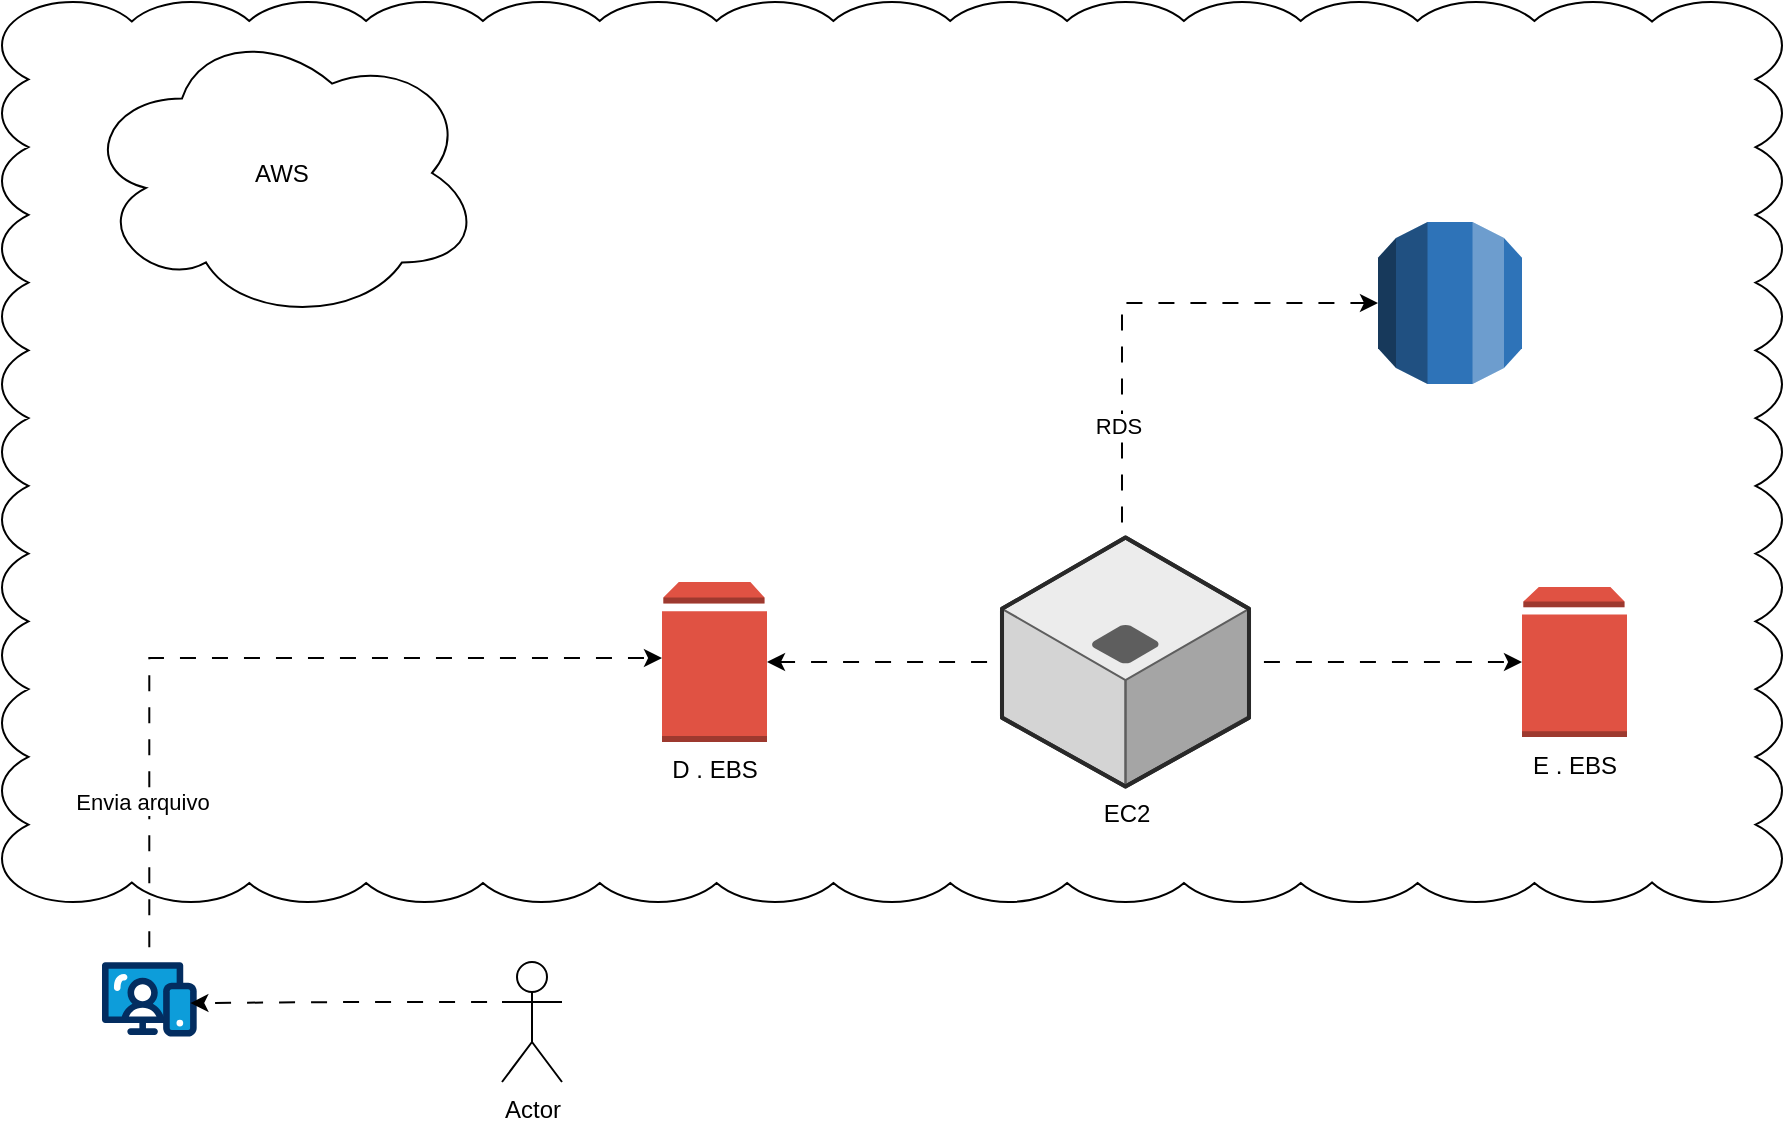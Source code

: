 <mxfile version="28.2.8">
  <diagram name="Página-1" id="uw8RX6HOl_b1atQc4fQZ">
    <mxGraphModel dx="706" dy="3935" grid="1" gridSize="10" guides="1" tooltips="1" connect="1" arrows="1" fold="1" page="1" pageScale="1" pageWidth="2339" pageHeight="3300" math="0" shadow="0">
      <root>
        <mxCell id="0" />
        <mxCell id="1" parent="0" />
        <mxCell id="NymHR695lsgI-SS0KqC7-20" value="" style="whiteSpace=wrap;html=1;shape=mxgraph.basic.cloud_rect" vertex="1" parent="1">
          <mxGeometry x="100" y="-50" width="890" height="450" as="geometry" />
        </mxCell>
        <mxCell id="NymHR695lsgI-SS0KqC7-9" value="AWS" style="ellipse;shape=cloud;whiteSpace=wrap;html=1;" vertex="1" parent="1">
          <mxGeometry x="140" y="-39" width="200" height="149" as="geometry" />
        </mxCell>
        <mxCell id="NymHR695lsgI-SS0KqC7-1" value="D . EBS" style="outlineConnect=0;dashed=0;verticalLabelPosition=bottom;verticalAlign=top;align=center;html=1;shape=mxgraph.aws3.volume;fillColor=#E05243;gradientColor=none;" vertex="1" parent="1">
          <mxGeometry x="430" y="240" width="52.5" height="80" as="geometry" />
        </mxCell>
        <mxCell id="NymHR695lsgI-SS0KqC7-5" style="edgeStyle=orthogonalEdgeStyle;rounded=0;orthogonalLoop=1;jettySize=auto;html=1;enumerate=0;flowAnimation=1;" edge="1" parent="1" source="NymHR695lsgI-SS0KqC7-2" target="NymHR695lsgI-SS0KqC7-1">
          <mxGeometry relative="1" as="geometry">
            <Array as="points">
              <mxPoint x="174" y="278" />
            </Array>
          </mxGeometry>
        </mxCell>
        <mxCell id="NymHR695lsgI-SS0KqC7-8" value="Envia arquivo" style="edgeLabel;html=1;align=center;verticalAlign=middle;resizable=0;points=[];" vertex="1" connectable="0" parent="NymHR695lsgI-SS0KqC7-5">
          <mxGeometry x="0.368" relative="1" as="geometry">
            <mxPoint x="-131" y="72" as="offset" />
          </mxGeometry>
        </mxCell>
        <mxCell id="NymHR695lsgI-SS0KqC7-2" value="" style="verticalLabelPosition=bottom;aspect=fixed;html=1;shape=mxgraph.salesforce.web;fillColorStyles=fillColor2,fillColor3,fillColor4;fillColor2=#032d60;fillColor3=#0d9dda;fillColor4=#ffffff;fillColor=none;strokeColor=none;" vertex="1" parent="1">
          <mxGeometry x="150" y="430" width="47.34" height="37.4" as="geometry" />
        </mxCell>
        <mxCell id="NymHR695lsgI-SS0KqC7-3" value="Actor" style="shape=umlActor;verticalLabelPosition=bottom;verticalAlign=top;html=1;outlineConnect=0;" vertex="1" parent="1">
          <mxGeometry x="350" y="430" width="30" height="60" as="geometry" />
        </mxCell>
        <mxCell id="NymHR695lsgI-SS0KqC7-4" style="edgeStyle=orthogonalEdgeStyle;rounded=0;orthogonalLoop=1;jettySize=auto;html=1;exitX=0;exitY=0.333;exitDx=0;exitDy=0;exitPerimeter=0;entryX=0.933;entryY=0.549;entryDx=0;entryDy=0;entryPerimeter=0;enumerate=0;flowAnimation=1;" edge="1" parent="1" source="NymHR695lsgI-SS0KqC7-3" target="NymHR695lsgI-SS0KqC7-2">
          <mxGeometry relative="1" as="geometry" />
        </mxCell>
        <mxCell id="NymHR695lsgI-SS0KqC7-13" style="edgeStyle=orthogonalEdgeStyle;rounded=0;orthogonalLoop=1;jettySize=auto;html=1;enumerate=0;flowAnimation=1;" edge="1" parent="1" source="NymHR695lsgI-SS0KqC7-12" target="NymHR695lsgI-SS0KqC7-1">
          <mxGeometry relative="1" as="geometry" />
        </mxCell>
        <mxCell id="NymHR695lsgI-SS0KqC7-12" value="EC2&lt;div&gt;&lt;br&gt;&lt;/div&gt;" style="verticalLabelPosition=bottom;html=1;verticalAlign=top;strokeWidth=1;align=center;outlineConnect=0;dashed=0;outlineConnect=0;shape=mxgraph.aws3d.application_server;fillColor=#ECECEC;strokeColor=#5E5E5E;aspect=fixed;strokeColor2=#292929;" vertex="1" parent="1">
          <mxGeometry x="600" y="217.75" width="123.5" height="124.5" as="geometry" />
        </mxCell>
        <mxCell id="NymHR695lsgI-SS0KqC7-14" value="E . EBS&lt;div&gt;&lt;br&gt;&lt;/div&gt;" style="outlineConnect=0;dashed=0;verticalLabelPosition=bottom;verticalAlign=top;align=center;html=1;shape=mxgraph.aws3.volume;fillColor=#E05243;gradientColor=none;" vertex="1" parent="1">
          <mxGeometry x="860" y="242.5" width="52.5" height="75" as="geometry" />
        </mxCell>
        <mxCell id="NymHR695lsgI-SS0KqC7-15" style="edgeStyle=orthogonalEdgeStyle;rounded=0;orthogonalLoop=1;jettySize=auto;html=1;entryX=0;entryY=0.5;entryDx=0;entryDy=0;entryPerimeter=0;enumerate=0;flowAnimation=1;" edge="1" parent="1" source="NymHR695lsgI-SS0KqC7-12" target="NymHR695lsgI-SS0KqC7-14">
          <mxGeometry relative="1" as="geometry" />
        </mxCell>
        <mxCell id="NymHR695lsgI-SS0KqC7-16" value="" style="outlineConnect=0;dashed=0;verticalLabelPosition=bottom;verticalAlign=top;align=center;html=1;shape=mxgraph.aws3.rds;fillColor=#2E73B8;gradientColor=none;" vertex="1" parent="1">
          <mxGeometry x="788" y="60" width="72" height="81" as="geometry" />
        </mxCell>
        <mxCell id="NymHR695lsgI-SS0KqC7-17" style="edgeStyle=orthogonalEdgeStyle;rounded=0;orthogonalLoop=1;jettySize=auto;html=1;entryX=0;entryY=0.5;entryDx=0;entryDy=0;entryPerimeter=0;enumerate=0;flowAnimation=1;" edge="1" parent="1" source="NymHR695lsgI-SS0KqC7-12" target="NymHR695lsgI-SS0KqC7-16">
          <mxGeometry relative="1" as="geometry">
            <Array as="points">
              <mxPoint x="660" y="101" />
            </Array>
          </mxGeometry>
        </mxCell>
        <mxCell id="NymHR695lsgI-SS0KqC7-18" value="RDS" style="edgeLabel;html=1;align=center;verticalAlign=middle;resizable=0;points=[];" vertex="1" connectable="0" parent="NymHR695lsgI-SS0KqC7-17">
          <mxGeometry x="-0.545" y="2" relative="1" as="geometry">
            <mxPoint as="offset" />
          </mxGeometry>
        </mxCell>
      </root>
    </mxGraphModel>
  </diagram>
</mxfile>
